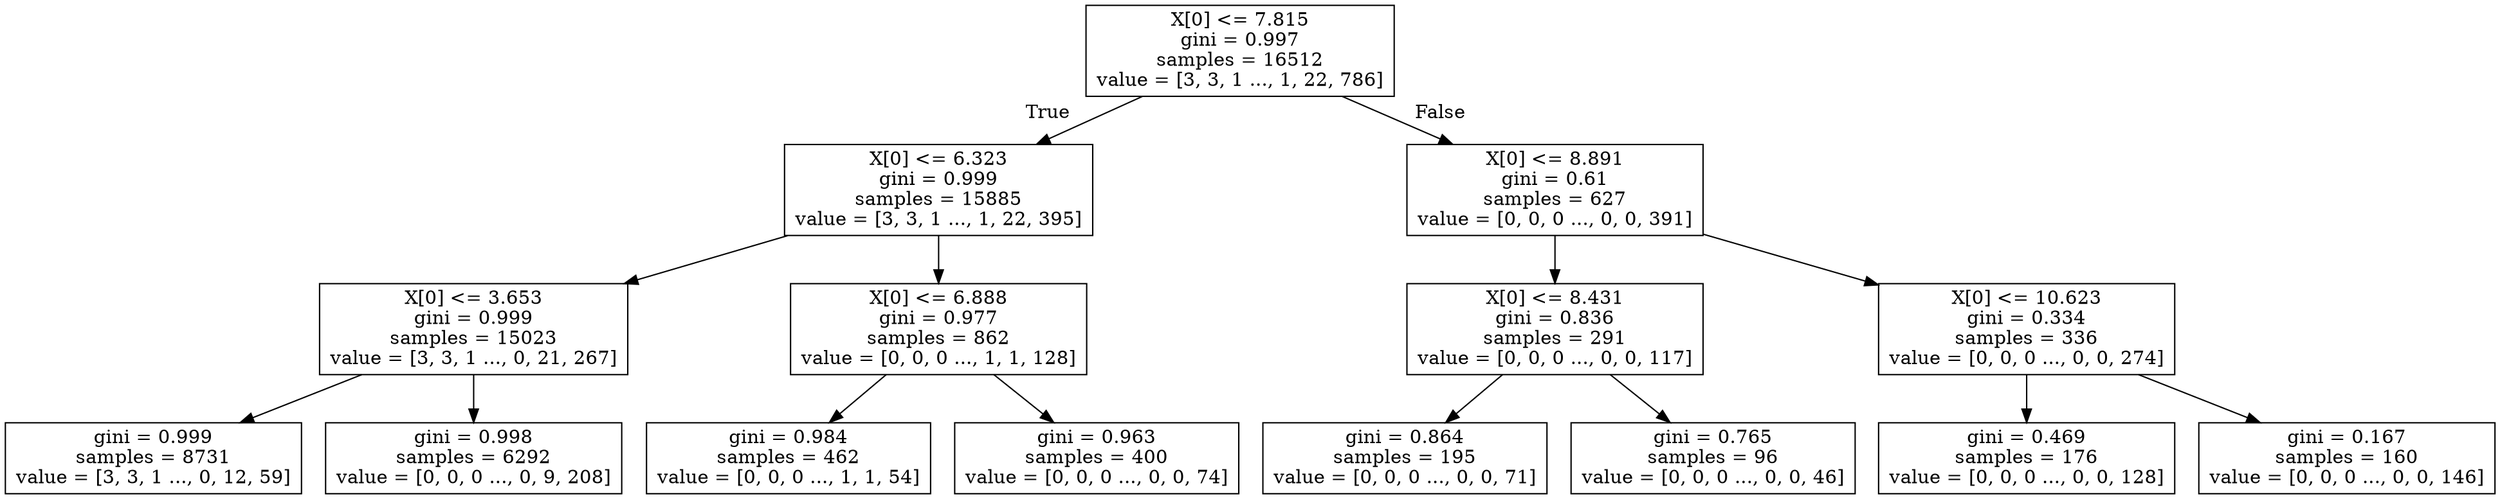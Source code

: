 digraph Tree {
node [shape=box] ;
0 [label="X[0] <= 7.815\ngini = 0.997\nsamples = 16512\nvalue = [3, 3, 1 ..., 1, 22, 786]"] ;
1 [label="X[0] <= 6.323\ngini = 0.999\nsamples = 15885\nvalue = [3, 3, 1 ..., 1, 22, 395]"] ;
0 -> 1 [labeldistance=2.5, labelangle=45, headlabel="True"] ;
2 [label="X[0] <= 3.653\ngini = 0.999\nsamples = 15023\nvalue = [3, 3, 1 ..., 0, 21, 267]"] ;
1 -> 2 ;
3 [label="gini = 0.999\nsamples = 8731\nvalue = [3, 3, 1 ..., 0, 12, 59]"] ;
2 -> 3 ;
4 [label="gini = 0.998\nsamples = 6292\nvalue = [0, 0, 0 ..., 0, 9, 208]"] ;
2 -> 4 ;
5 [label="X[0] <= 6.888\ngini = 0.977\nsamples = 862\nvalue = [0, 0, 0 ..., 1, 1, 128]"] ;
1 -> 5 ;
6 [label="gini = 0.984\nsamples = 462\nvalue = [0, 0, 0 ..., 1, 1, 54]"] ;
5 -> 6 ;
7 [label="gini = 0.963\nsamples = 400\nvalue = [0, 0, 0 ..., 0, 0, 74]"] ;
5 -> 7 ;
8 [label="X[0] <= 8.891\ngini = 0.61\nsamples = 627\nvalue = [0, 0, 0 ..., 0, 0, 391]"] ;
0 -> 8 [labeldistance=2.5, labelangle=-45, headlabel="False"] ;
9 [label="X[0] <= 8.431\ngini = 0.836\nsamples = 291\nvalue = [0, 0, 0 ..., 0, 0, 117]"] ;
8 -> 9 ;
10 [label="gini = 0.864\nsamples = 195\nvalue = [0, 0, 0 ..., 0, 0, 71]"] ;
9 -> 10 ;
11 [label="gini = 0.765\nsamples = 96\nvalue = [0, 0, 0 ..., 0, 0, 46]"] ;
9 -> 11 ;
12 [label="X[0] <= 10.623\ngini = 0.334\nsamples = 336\nvalue = [0, 0, 0 ..., 0, 0, 274]"] ;
8 -> 12 ;
13 [label="gini = 0.469\nsamples = 176\nvalue = [0, 0, 0 ..., 0, 0, 128]"] ;
12 -> 13 ;
14 [label="gini = 0.167\nsamples = 160\nvalue = [0, 0, 0 ..., 0, 0, 146]"] ;
12 -> 14 ;
}